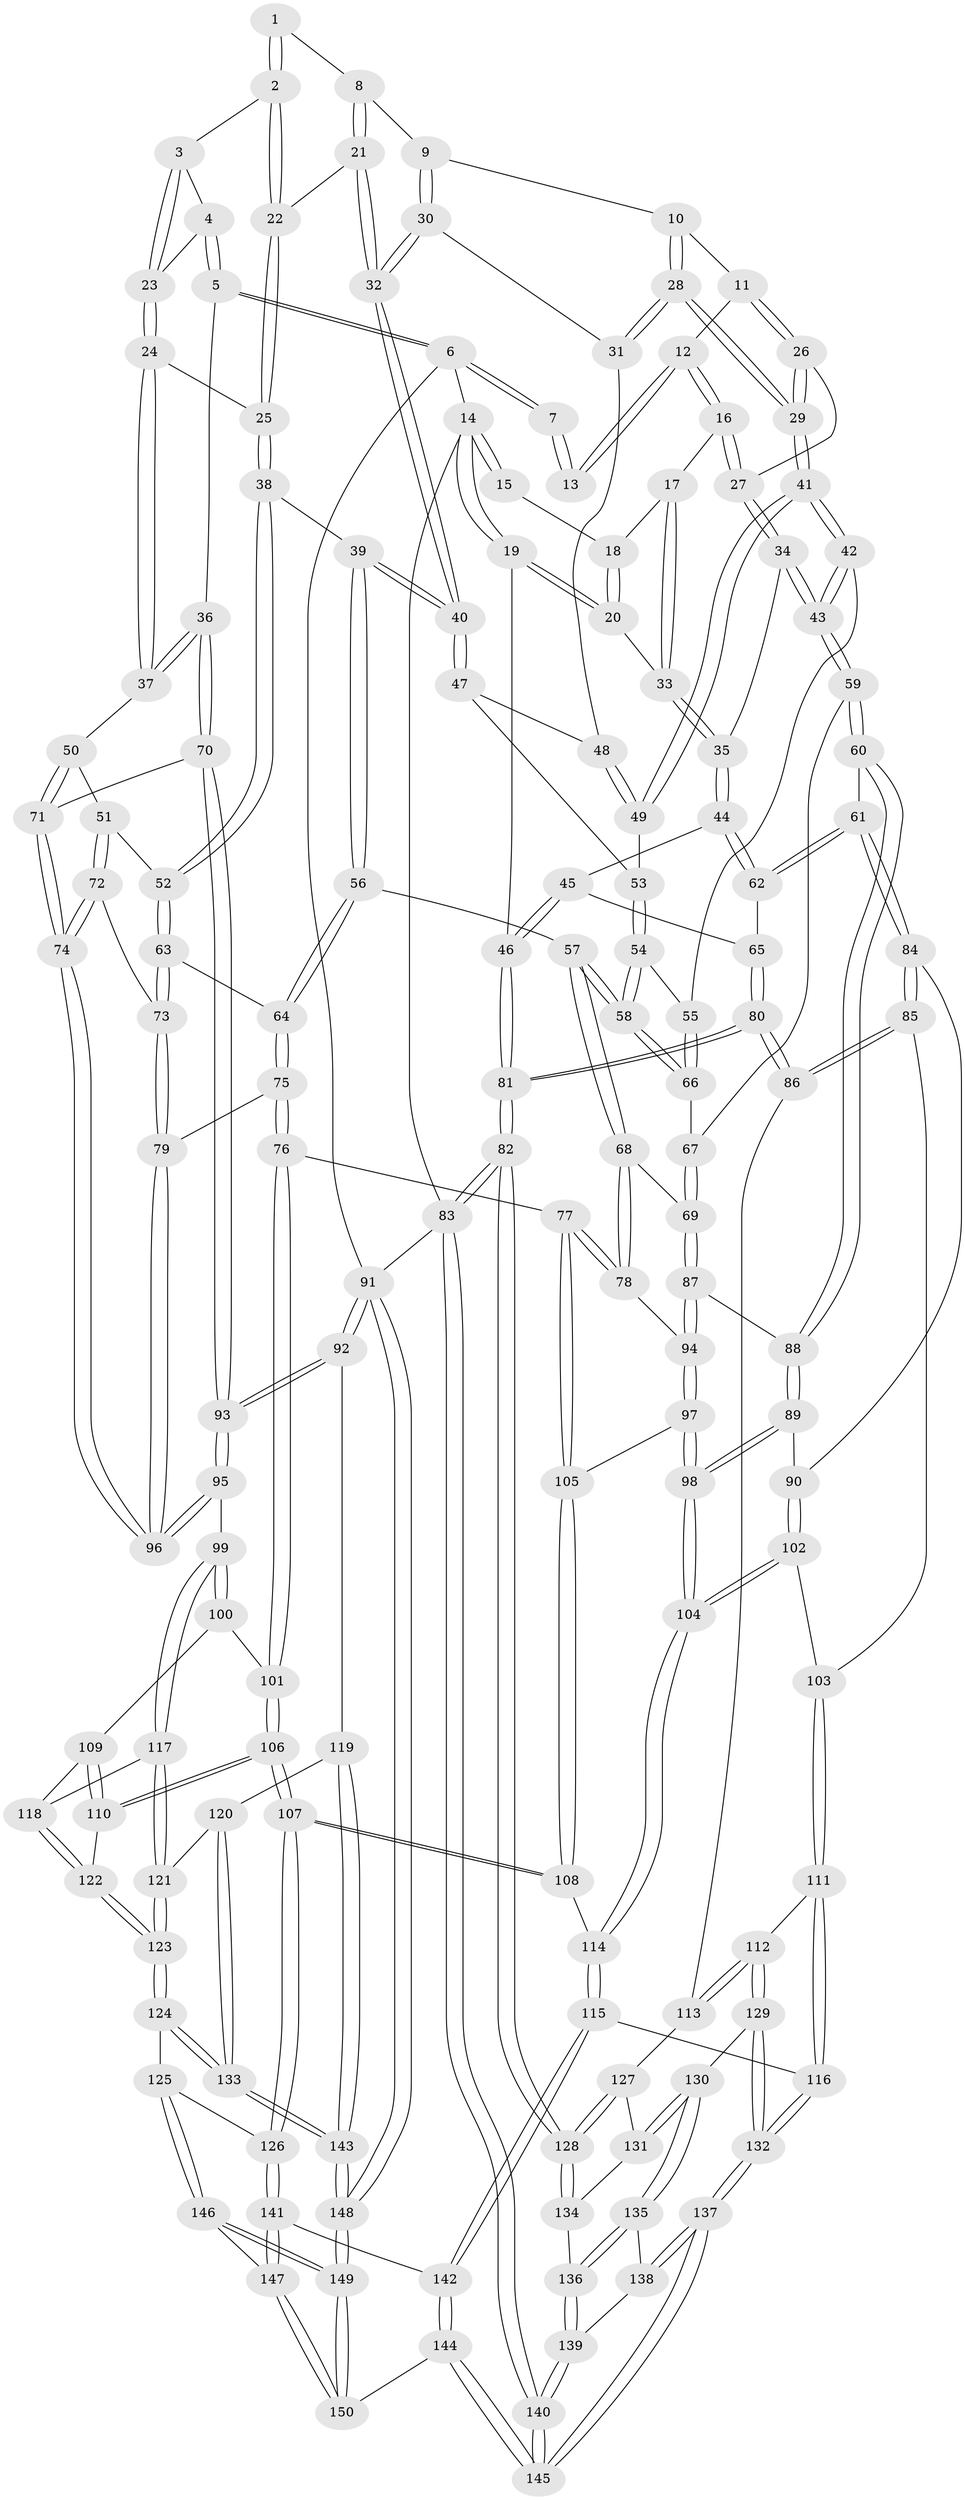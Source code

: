 // Generated by graph-tools (version 1.1) at 2025/01/03/09/25 05:01:34]
// undirected, 150 vertices, 372 edges
graph export_dot {
graph [start="1"]
  node [color=gray90,style=filled];
  1 [pos="+0.6664740049920415+0"];
  2 [pos="+0.8902161050585324+0.09424489061499797"];
  3 [pos="+0.891358191744402+0.09394013511832087"];
  4 [pos="+0.9974218470303257+0.03215020810479933"];
  5 [pos="+1+0"];
  6 [pos="+1+0"];
  7 [pos="+0.6632481870879635+0"];
  8 [pos="+0.6738558539973122+0"];
  9 [pos="+0.5406222226758456+0.1358013326909355"];
  10 [pos="+0.5103869147010018+0.12808126183081167"];
  11 [pos="+0.49161522282699593+0.11390122024400916"];
  12 [pos="+0.39026054039219094+0"];
  13 [pos="+0.39090995846017434+0"];
  14 [pos="+0+0"];
  15 [pos="+0.25559474690474815+0"];
  16 [pos="+0.33197083982734865+0.09755531021803764"];
  17 [pos="+0.3251619632272702+0.0999133116496206"];
  18 [pos="+0.17141055632139163+0.08636800631421071"];
  19 [pos="+0+0.06937848763673513"];
  20 [pos="+0.10393605506582959+0.161826475871765"];
  21 [pos="+0.7168912122617603+0.10402561921872971"];
  22 [pos="+0.799503309422424+0.13946775727514635"];
  23 [pos="+0.9112121289931203+0.18373974420526712"];
  24 [pos="+0.9000969259987823+0.25330465638553956"];
  25 [pos="+0.8716855461663338+0.24580771243427485"];
  26 [pos="+0.41411030976961705+0.1948758481011678"];
  27 [pos="+0.34357959103514824+0.13051748242764638"];
  28 [pos="+0.4689190966794634+0.23351533875615635"];
  29 [pos="+0.4404080799874895+0.23967768384776023"];
  30 [pos="+0.5610151444779233+0.17203767697546998"];
  31 [pos="+0.47492121602367565+0.23345573471430783"];
  32 [pos="+0.66211201733909+0.2110034970917121"];
  33 [pos="+0.1556384554585097+0.19757279100977468"];
  34 [pos="+0.2847183969396902+0.2519481392392331"];
  35 [pos="+0.19628344410446655+0.2730828409773995"];
  36 [pos="+1+0.2641505291093262"];
  37 [pos="+0.9167127426640475+0.26294593209368816"];
  38 [pos="+0.7632097777967931+0.30674864794669077"];
  39 [pos="+0.6822162407302949+0.2847023262665948"];
  40 [pos="+0.6611401335187743+0.25019544791536047"];
  41 [pos="+0.41072817920418675+0.3187819059170049"];
  42 [pos="+0.41030385681913606+0.3194290838200864"];
  43 [pos="+0.3858012886481404+0.3265674109568021"];
  44 [pos="+0.19382663253483384+0.2859880541681734"];
  45 [pos="+0.027694078531596215+0.3362181676470312"];
  46 [pos="+0+0.1346736601141156"];
  47 [pos="+0.6508227758934437+0.2535418221278251"];
  48 [pos="+0.5083975053812676+0.24883825771128398"];
  49 [pos="+0.5462726394491704+0.3210694583320112"];
  50 [pos="+0.8688184797017707+0.4295212087039"];
  51 [pos="+0.8648686462943077+0.43309985687363745"];
  52 [pos="+0.7898961913526793+0.3704939258360917"];
  53 [pos="+0.5488750477372958+0.3224831815060654"];
  54 [pos="+0.5500997790156845+0.3588810689246902"];
  55 [pos="+0.41072736918128444+0.3200068460164482"];
  56 [pos="+0.6394855012680484+0.4330283790493325"];
  57 [pos="+0.5762288052327753+0.4390917640184385"];
  58 [pos="+0.5607066160731685+0.4303626456016277"];
  59 [pos="+0.2593960200287889+0.4627629949664227"];
  60 [pos="+0.258642205947407+0.4633406319616507"];
  61 [pos="+0.23267282997164987+0.4535682529582667"];
  62 [pos="+0.22013168025068797+0.446116317634312"];
  63 [pos="+0.6821943625981958+0.45923824442886324"];
  64 [pos="+0.6658421772771247+0.45523038048451575"];
  65 [pos="+0.11882273491794466+0.4573818516750686"];
  66 [pos="+0.48006540977644363+0.4241668290641038"];
  67 [pos="+0.4656838443426087+0.4421798288596519"];
  68 [pos="+0.537180575776681+0.5631782125447392"];
  69 [pos="+0.43582662018468465+0.5439621522187406"];
  70 [pos="+1+0.371124480393504"];
  71 [pos="+1+0.39246910409445956"];
  72 [pos="+0.8397931462923558+0.5405424603563799"];
  73 [pos="+0.7582656218338738+0.5046300946318358"];
  74 [pos="+0.8398600452878827+0.5407163337319734"];
  75 [pos="+0.6343771772663168+0.6144502587758489"];
  76 [pos="+0.6150252224307624+0.6286205658013093"];
  77 [pos="+0.5808323575866797+0.6294858657448187"];
  78 [pos="+0.5694238572630764+0.6187236576881278"];
  79 [pos="+0.6345550018272672+0.614432971193212"];
  80 [pos="+0+0.6258262197479292"];
  81 [pos="+0+0.6233122513269713"];
  82 [pos="+0+1"];
  83 [pos="+0+1"];
  84 [pos="+0.14097439502907946+0.6170914142549883"];
  85 [pos="+0.07762976330799426+0.6545995374495788"];
  86 [pos="+0+0.6629416237785782"];
  87 [pos="+0.3821234087124215+0.5717832444538757"];
  88 [pos="+0.3018110327954255+0.5439082056209266"];
  89 [pos="+0.2698021080762034+0.6131965360171551"];
  90 [pos="+0.2649990538329319+0.6185106206397678"];
  91 [pos="+1+1"];
  92 [pos="+1+0.7216219138996924"];
  93 [pos="+1+0.6979800773926536"];
  94 [pos="+0.41309943296991547+0.6459708675735096"];
  95 [pos="+0.8657913862078632+0.6247301202833371"];
  96 [pos="+0.8618663800948867+0.6187871938775541"];
  97 [pos="+0.41400230467372395+0.6719368554787936"];
  98 [pos="+0.3641594913189878+0.7402587980086615"];
  99 [pos="+0.8493144800353062+0.6520282347634268"];
  100 [pos="+0.7077969218527588+0.7110085449170894"];
  101 [pos="+0.6570594684234944+0.6956585708699912"];
  102 [pos="+0.2313704371090033+0.6906026371246868"];
  103 [pos="+0.2168035060669907+0.7000115933292202"];
  104 [pos="+0.3519111801098039+0.7810752320854184"];
  105 [pos="+0.526929990451421+0.7337795182138571"];
  106 [pos="+0.6192265675331377+0.8157839009325971"];
  107 [pos="+0.5973790076727672+0.8402031149559488"];
  108 [pos="+0.5289874154609377+0.7562206460471351"];
  109 [pos="+0.7074858737597625+0.7510080984903623"];
  110 [pos="+0.6714854444791408+0.7910766203869956"];
  111 [pos="+0.18748150190861715+0.8084174703534541"];
  112 [pos="+0.1527992826725494+0.8134584906158774"];
  113 [pos="+0.048805007970284156+0.7343521325927788"];
  114 [pos="+0.35562265196016934+0.8294314946290211"];
  115 [pos="+0.35006252942463734+0.8459704365523338"];
  116 [pos="+0.26781786124769463+0.8509376809221307"];
  117 [pos="+0.8373098786542204+0.7001265509017603"];
  118 [pos="+0.7549157895079291+0.7802714006534194"];
  119 [pos="+1+0.8293769225726493"];
  120 [pos="+0.9044471109857875+0.8449513270103464"];
  121 [pos="+0.8484910919303089+0.8106936677140117"];
  122 [pos="+0.7488684160390037+0.8011368702427508"];
  123 [pos="+0.7648352668721237+0.8875548267118546"];
  124 [pos="+0.7639494819183624+0.8897727907416045"];
  125 [pos="+0.7592989913085068+0.8919502031859818"];
  126 [pos="+0.5977470210041654+0.8457179055807872"];
  127 [pos="+0.038975382390976816+0.8231288083402156"];
  128 [pos="+0+0.9321142855542628"];
  129 [pos="+0.1348476961175014+0.849048903068404"];
  130 [pos="+0.13115813994502273+0.8528288168188065"];
  131 [pos="+0.04927952420138261+0.8681352696204263"];
  132 [pos="+0.19573925442573412+0.9681001665580309"];
  133 [pos="+0.8593487262456158+0.9483329207424545"];
  134 [pos="+0.04684222725312724+0.8723660823661752"];
  135 [pos="+0.11320088826183224+0.8981223141049084"];
  136 [pos="+0.06495433610328658+0.9104944213971675"];
  137 [pos="+0.17796305266442755+1"];
  138 [pos="+0.11456359973806991+0.9052112099408465"];
  139 [pos="+0.026939513022920573+1"];
  140 [pos="+0+1"];
  141 [pos="+0.5641070602290726+0.9099341089308772"];
  142 [pos="+0.3904611970051882+0.9183592196196065"];
  143 [pos="+0.8974797103208273+1"];
  144 [pos="+0.3173904545620956+1"];
  145 [pos="+0.1540345455945903+1"];
  146 [pos="+0.740510493484952+0.9371602211277992"];
  147 [pos="+0.6080986186030557+1"];
  148 [pos="+0.946244151033404+1"];
  149 [pos="+0.8861744123190057+1"];
  150 [pos="+0.6071889256705282+1"];
  1 -- 2;
  1 -- 2;
  1 -- 8;
  2 -- 3;
  2 -- 22;
  2 -- 22;
  3 -- 4;
  3 -- 23;
  3 -- 23;
  4 -- 5;
  4 -- 5;
  4 -- 23;
  5 -- 6;
  5 -- 6;
  5 -- 36;
  6 -- 7;
  6 -- 7;
  6 -- 14;
  6 -- 91;
  7 -- 13;
  7 -- 13;
  8 -- 9;
  8 -- 21;
  8 -- 21;
  9 -- 10;
  9 -- 30;
  9 -- 30;
  10 -- 11;
  10 -- 28;
  10 -- 28;
  11 -- 12;
  11 -- 26;
  11 -- 26;
  12 -- 13;
  12 -- 13;
  12 -- 16;
  12 -- 16;
  14 -- 15;
  14 -- 15;
  14 -- 19;
  14 -- 19;
  14 -- 83;
  15 -- 18;
  16 -- 17;
  16 -- 27;
  16 -- 27;
  17 -- 18;
  17 -- 33;
  17 -- 33;
  18 -- 20;
  18 -- 20;
  19 -- 20;
  19 -- 20;
  19 -- 46;
  20 -- 33;
  21 -- 22;
  21 -- 32;
  21 -- 32;
  22 -- 25;
  22 -- 25;
  23 -- 24;
  23 -- 24;
  24 -- 25;
  24 -- 37;
  24 -- 37;
  25 -- 38;
  25 -- 38;
  26 -- 27;
  26 -- 29;
  26 -- 29;
  27 -- 34;
  27 -- 34;
  28 -- 29;
  28 -- 29;
  28 -- 31;
  28 -- 31;
  29 -- 41;
  29 -- 41;
  30 -- 31;
  30 -- 32;
  30 -- 32;
  31 -- 48;
  32 -- 40;
  32 -- 40;
  33 -- 35;
  33 -- 35;
  34 -- 35;
  34 -- 43;
  34 -- 43;
  35 -- 44;
  35 -- 44;
  36 -- 37;
  36 -- 37;
  36 -- 70;
  36 -- 70;
  37 -- 50;
  38 -- 39;
  38 -- 52;
  38 -- 52;
  39 -- 40;
  39 -- 40;
  39 -- 56;
  39 -- 56;
  40 -- 47;
  40 -- 47;
  41 -- 42;
  41 -- 42;
  41 -- 49;
  41 -- 49;
  42 -- 43;
  42 -- 43;
  42 -- 55;
  43 -- 59;
  43 -- 59;
  44 -- 45;
  44 -- 62;
  44 -- 62;
  45 -- 46;
  45 -- 46;
  45 -- 65;
  46 -- 81;
  46 -- 81;
  47 -- 48;
  47 -- 53;
  48 -- 49;
  48 -- 49;
  49 -- 53;
  50 -- 51;
  50 -- 71;
  50 -- 71;
  51 -- 52;
  51 -- 72;
  51 -- 72;
  52 -- 63;
  52 -- 63;
  53 -- 54;
  53 -- 54;
  54 -- 55;
  54 -- 58;
  54 -- 58;
  55 -- 66;
  55 -- 66;
  56 -- 57;
  56 -- 64;
  56 -- 64;
  57 -- 58;
  57 -- 58;
  57 -- 68;
  57 -- 68;
  58 -- 66;
  58 -- 66;
  59 -- 60;
  59 -- 60;
  59 -- 67;
  60 -- 61;
  60 -- 88;
  60 -- 88;
  61 -- 62;
  61 -- 62;
  61 -- 84;
  61 -- 84;
  62 -- 65;
  63 -- 64;
  63 -- 73;
  63 -- 73;
  64 -- 75;
  64 -- 75;
  65 -- 80;
  65 -- 80;
  66 -- 67;
  67 -- 69;
  67 -- 69;
  68 -- 69;
  68 -- 78;
  68 -- 78;
  69 -- 87;
  69 -- 87;
  70 -- 71;
  70 -- 93;
  70 -- 93;
  71 -- 74;
  71 -- 74;
  72 -- 73;
  72 -- 74;
  72 -- 74;
  73 -- 79;
  73 -- 79;
  74 -- 96;
  74 -- 96;
  75 -- 76;
  75 -- 76;
  75 -- 79;
  76 -- 77;
  76 -- 101;
  76 -- 101;
  77 -- 78;
  77 -- 78;
  77 -- 105;
  77 -- 105;
  78 -- 94;
  79 -- 96;
  79 -- 96;
  80 -- 81;
  80 -- 81;
  80 -- 86;
  80 -- 86;
  81 -- 82;
  81 -- 82;
  82 -- 83;
  82 -- 83;
  82 -- 128;
  82 -- 128;
  83 -- 140;
  83 -- 140;
  83 -- 91;
  84 -- 85;
  84 -- 85;
  84 -- 90;
  85 -- 86;
  85 -- 86;
  85 -- 103;
  86 -- 113;
  87 -- 88;
  87 -- 94;
  87 -- 94;
  88 -- 89;
  88 -- 89;
  89 -- 90;
  89 -- 98;
  89 -- 98;
  90 -- 102;
  90 -- 102;
  91 -- 92;
  91 -- 92;
  91 -- 148;
  91 -- 148;
  92 -- 93;
  92 -- 93;
  92 -- 119;
  93 -- 95;
  93 -- 95;
  94 -- 97;
  94 -- 97;
  95 -- 96;
  95 -- 96;
  95 -- 99;
  97 -- 98;
  97 -- 98;
  97 -- 105;
  98 -- 104;
  98 -- 104;
  99 -- 100;
  99 -- 100;
  99 -- 117;
  99 -- 117;
  100 -- 101;
  100 -- 109;
  101 -- 106;
  101 -- 106;
  102 -- 103;
  102 -- 104;
  102 -- 104;
  103 -- 111;
  103 -- 111;
  104 -- 114;
  104 -- 114;
  105 -- 108;
  105 -- 108;
  106 -- 107;
  106 -- 107;
  106 -- 110;
  106 -- 110;
  107 -- 108;
  107 -- 108;
  107 -- 126;
  107 -- 126;
  108 -- 114;
  109 -- 110;
  109 -- 110;
  109 -- 118;
  110 -- 122;
  111 -- 112;
  111 -- 116;
  111 -- 116;
  112 -- 113;
  112 -- 113;
  112 -- 129;
  112 -- 129;
  113 -- 127;
  114 -- 115;
  114 -- 115;
  115 -- 116;
  115 -- 142;
  115 -- 142;
  116 -- 132;
  116 -- 132;
  117 -- 118;
  117 -- 121;
  117 -- 121;
  118 -- 122;
  118 -- 122;
  119 -- 120;
  119 -- 143;
  119 -- 143;
  120 -- 121;
  120 -- 133;
  120 -- 133;
  121 -- 123;
  121 -- 123;
  122 -- 123;
  122 -- 123;
  123 -- 124;
  123 -- 124;
  124 -- 125;
  124 -- 133;
  124 -- 133;
  125 -- 126;
  125 -- 146;
  125 -- 146;
  126 -- 141;
  126 -- 141;
  127 -- 128;
  127 -- 128;
  127 -- 131;
  128 -- 134;
  128 -- 134;
  129 -- 130;
  129 -- 132;
  129 -- 132;
  130 -- 131;
  130 -- 131;
  130 -- 135;
  130 -- 135;
  131 -- 134;
  132 -- 137;
  132 -- 137;
  133 -- 143;
  133 -- 143;
  134 -- 136;
  135 -- 136;
  135 -- 136;
  135 -- 138;
  136 -- 139;
  136 -- 139;
  137 -- 138;
  137 -- 138;
  137 -- 145;
  137 -- 145;
  138 -- 139;
  139 -- 140;
  139 -- 140;
  140 -- 145;
  140 -- 145;
  141 -- 142;
  141 -- 147;
  141 -- 147;
  142 -- 144;
  142 -- 144;
  143 -- 148;
  143 -- 148;
  144 -- 145;
  144 -- 145;
  144 -- 150;
  146 -- 147;
  146 -- 149;
  146 -- 149;
  147 -- 150;
  147 -- 150;
  148 -- 149;
  148 -- 149;
  149 -- 150;
  149 -- 150;
}
